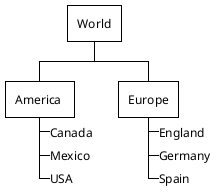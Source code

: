 ' Do not edit
' Theme Gallery
' autogenerated by script
'
@startwbs
!theme mono
* World
** America 
***_ Canada 
***_ Mexico
***_ USA
** Europe
***_  England
***_  Germany
***_  Spain
@endwbs
